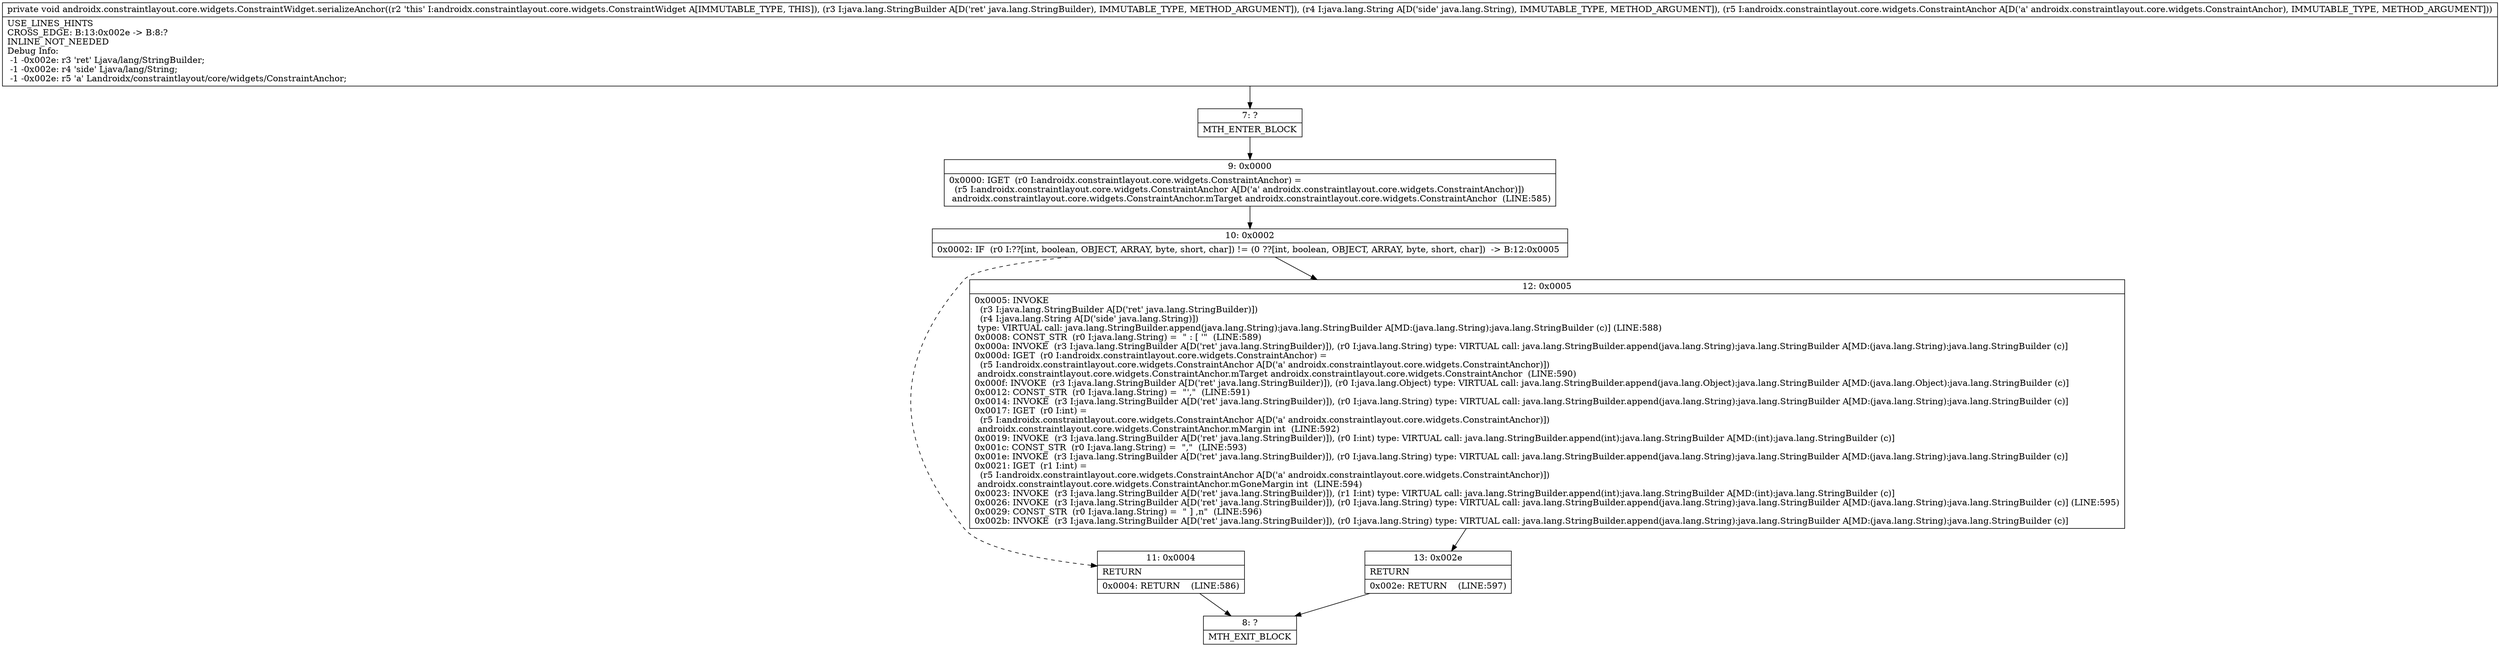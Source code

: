 digraph "CFG forandroidx.constraintlayout.core.widgets.ConstraintWidget.serializeAnchor(Ljava\/lang\/StringBuilder;Ljava\/lang\/String;Landroidx\/constraintlayout\/core\/widgets\/ConstraintAnchor;)V" {
Node_7 [shape=record,label="{7\:\ ?|MTH_ENTER_BLOCK\l}"];
Node_9 [shape=record,label="{9\:\ 0x0000|0x0000: IGET  (r0 I:androidx.constraintlayout.core.widgets.ConstraintAnchor) = \l  (r5 I:androidx.constraintlayout.core.widgets.ConstraintAnchor A[D('a' androidx.constraintlayout.core.widgets.ConstraintAnchor)])\l androidx.constraintlayout.core.widgets.ConstraintAnchor.mTarget androidx.constraintlayout.core.widgets.ConstraintAnchor  (LINE:585)\l}"];
Node_10 [shape=record,label="{10\:\ 0x0002|0x0002: IF  (r0 I:??[int, boolean, OBJECT, ARRAY, byte, short, char]) != (0 ??[int, boolean, OBJECT, ARRAY, byte, short, char])  \-\> B:12:0x0005 \l}"];
Node_11 [shape=record,label="{11\:\ 0x0004|RETURN\l|0x0004: RETURN    (LINE:586)\l}"];
Node_8 [shape=record,label="{8\:\ ?|MTH_EXIT_BLOCK\l}"];
Node_12 [shape=record,label="{12\:\ 0x0005|0x0005: INVOKE  \l  (r3 I:java.lang.StringBuilder A[D('ret' java.lang.StringBuilder)])\l  (r4 I:java.lang.String A[D('side' java.lang.String)])\l type: VIRTUAL call: java.lang.StringBuilder.append(java.lang.String):java.lang.StringBuilder A[MD:(java.lang.String):java.lang.StringBuilder (c)] (LINE:588)\l0x0008: CONST_STR  (r0 I:java.lang.String) =  \" : [ '\"  (LINE:589)\l0x000a: INVOKE  (r3 I:java.lang.StringBuilder A[D('ret' java.lang.StringBuilder)]), (r0 I:java.lang.String) type: VIRTUAL call: java.lang.StringBuilder.append(java.lang.String):java.lang.StringBuilder A[MD:(java.lang.String):java.lang.StringBuilder (c)]\l0x000d: IGET  (r0 I:androidx.constraintlayout.core.widgets.ConstraintAnchor) = \l  (r5 I:androidx.constraintlayout.core.widgets.ConstraintAnchor A[D('a' androidx.constraintlayout.core.widgets.ConstraintAnchor)])\l androidx.constraintlayout.core.widgets.ConstraintAnchor.mTarget androidx.constraintlayout.core.widgets.ConstraintAnchor  (LINE:590)\l0x000f: INVOKE  (r3 I:java.lang.StringBuilder A[D('ret' java.lang.StringBuilder)]), (r0 I:java.lang.Object) type: VIRTUAL call: java.lang.StringBuilder.append(java.lang.Object):java.lang.StringBuilder A[MD:(java.lang.Object):java.lang.StringBuilder (c)]\l0x0012: CONST_STR  (r0 I:java.lang.String) =  \"',\"  (LINE:591)\l0x0014: INVOKE  (r3 I:java.lang.StringBuilder A[D('ret' java.lang.StringBuilder)]), (r0 I:java.lang.String) type: VIRTUAL call: java.lang.StringBuilder.append(java.lang.String):java.lang.StringBuilder A[MD:(java.lang.String):java.lang.StringBuilder (c)]\l0x0017: IGET  (r0 I:int) = \l  (r5 I:androidx.constraintlayout.core.widgets.ConstraintAnchor A[D('a' androidx.constraintlayout.core.widgets.ConstraintAnchor)])\l androidx.constraintlayout.core.widgets.ConstraintAnchor.mMargin int  (LINE:592)\l0x0019: INVOKE  (r3 I:java.lang.StringBuilder A[D('ret' java.lang.StringBuilder)]), (r0 I:int) type: VIRTUAL call: java.lang.StringBuilder.append(int):java.lang.StringBuilder A[MD:(int):java.lang.StringBuilder (c)]\l0x001c: CONST_STR  (r0 I:java.lang.String) =  \",\"  (LINE:593)\l0x001e: INVOKE  (r3 I:java.lang.StringBuilder A[D('ret' java.lang.StringBuilder)]), (r0 I:java.lang.String) type: VIRTUAL call: java.lang.StringBuilder.append(java.lang.String):java.lang.StringBuilder A[MD:(java.lang.String):java.lang.StringBuilder (c)]\l0x0021: IGET  (r1 I:int) = \l  (r5 I:androidx.constraintlayout.core.widgets.ConstraintAnchor A[D('a' androidx.constraintlayout.core.widgets.ConstraintAnchor)])\l androidx.constraintlayout.core.widgets.ConstraintAnchor.mGoneMargin int  (LINE:594)\l0x0023: INVOKE  (r3 I:java.lang.StringBuilder A[D('ret' java.lang.StringBuilder)]), (r1 I:int) type: VIRTUAL call: java.lang.StringBuilder.append(int):java.lang.StringBuilder A[MD:(int):java.lang.StringBuilder (c)]\l0x0026: INVOKE  (r3 I:java.lang.StringBuilder A[D('ret' java.lang.StringBuilder)]), (r0 I:java.lang.String) type: VIRTUAL call: java.lang.StringBuilder.append(java.lang.String):java.lang.StringBuilder A[MD:(java.lang.String):java.lang.StringBuilder (c)] (LINE:595)\l0x0029: CONST_STR  (r0 I:java.lang.String) =  \" ] ,n\"  (LINE:596)\l0x002b: INVOKE  (r3 I:java.lang.StringBuilder A[D('ret' java.lang.StringBuilder)]), (r0 I:java.lang.String) type: VIRTUAL call: java.lang.StringBuilder.append(java.lang.String):java.lang.StringBuilder A[MD:(java.lang.String):java.lang.StringBuilder (c)]\l}"];
Node_13 [shape=record,label="{13\:\ 0x002e|RETURN\l|0x002e: RETURN    (LINE:597)\l}"];
MethodNode[shape=record,label="{private void androidx.constraintlayout.core.widgets.ConstraintWidget.serializeAnchor((r2 'this' I:androidx.constraintlayout.core.widgets.ConstraintWidget A[IMMUTABLE_TYPE, THIS]), (r3 I:java.lang.StringBuilder A[D('ret' java.lang.StringBuilder), IMMUTABLE_TYPE, METHOD_ARGUMENT]), (r4 I:java.lang.String A[D('side' java.lang.String), IMMUTABLE_TYPE, METHOD_ARGUMENT]), (r5 I:androidx.constraintlayout.core.widgets.ConstraintAnchor A[D('a' androidx.constraintlayout.core.widgets.ConstraintAnchor), IMMUTABLE_TYPE, METHOD_ARGUMENT]))  | USE_LINES_HINTS\lCROSS_EDGE: B:13:0x002e \-\> B:8:?\lINLINE_NOT_NEEDED\lDebug Info:\l  \-1 \-0x002e: r3 'ret' Ljava\/lang\/StringBuilder;\l  \-1 \-0x002e: r4 'side' Ljava\/lang\/String;\l  \-1 \-0x002e: r5 'a' Landroidx\/constraintlayout\/core\/widgets\/ConstraintAnchor;\l}"];
MethodNode -> Node_7;Node_7 -> Node_9;
Node_9 -> Node_10;
Node_10 -> Node_11[style=dashed];
Node_10 -> Node_12;
Node_11 -> Node_8;
Node_12 -> Node_13;
Node_13 -> Node_8;
}

